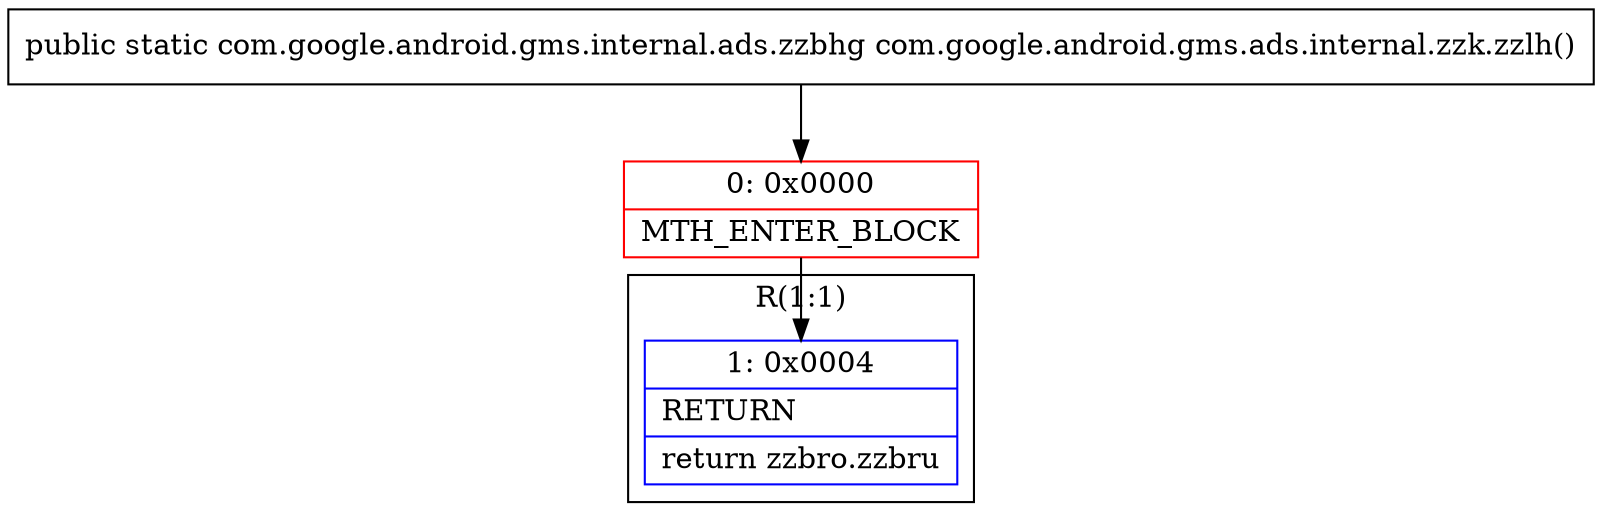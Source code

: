 digraph "CFG forcom.google.android.gms.ads.internal.zzk.zzlh()Lcom\/google\/android\/gms\/internal\/ads\/zzbhg;" {
subgraph cluster_Region_397857610 {
label = "R(1:1)";
node [shape=record,color=blue];
Node_1 [shape=record,label="{1\:\ 0x0004|RETURN\l|return zzbro.zzbru\l}"];
}
Node_0 [shape=record,color=red,label="{0\:\ 0x0000|MTH_ENTER_BLOCK\l}"];
MethodNode[shape=record,label="{public static com.google.android.gms.internal.ads.zzbhg com.google.android.gms.ads.internal.zzk.zzlh() }"];
MethodNode -> Node_0;
Node_0 -> Node_1;
}

